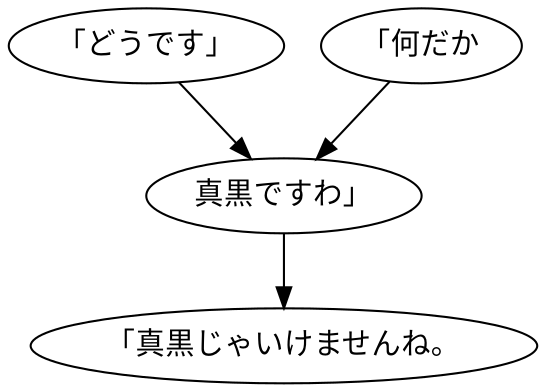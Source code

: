 digraph graph3499 {
	node0 [label="「どうです」"];
	node1 [label="「何だか"];
	node2 [label="真黒ですわ」"];
	node3 [label="「真黒じゃいけませんね。"];
	node0 -> node2;
	node1 -> node2;
	node2 -> node3;
}
